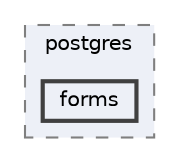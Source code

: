 digraph "C:/Users/LukeMabie/documents/Development/Password_Saver_Using_Django-master/venv/Lib/site-packages/django/contrib/postgres/forms"
{
 // LATEX_PDF_SIZE
  bgcolor="transparent";
  edge [fontname=Helvetica,fontsize=10,labelfontname=Helvetica,labelfontsize=10];
  node [fontname=Helvetica,fontsize=10,shape=box,height=0.2,width=0.4];
  compound=true
  subgraph clusterdir_c11fdc29a05ad4f3f28752657d93fd44 {
    graph [ bgcolor="#edf0f7", pencolor="grey50", label="postgres", fontname=Helvetica,fontsize=10 style="filled,dashed", URL="dir_c11fdc29a05ad4f3f28752657d93fd44.html",tooltip=""]
  dir_4c570cc6165e6f4d2092dea80b129bf9 [label="forms", fillcolor="#edf0f7", color="grey25", style="filled,bold", URL="dir_4c570cc6165e6f4d2092dea80b129bf9.html",tooltip=""];
  }
}
